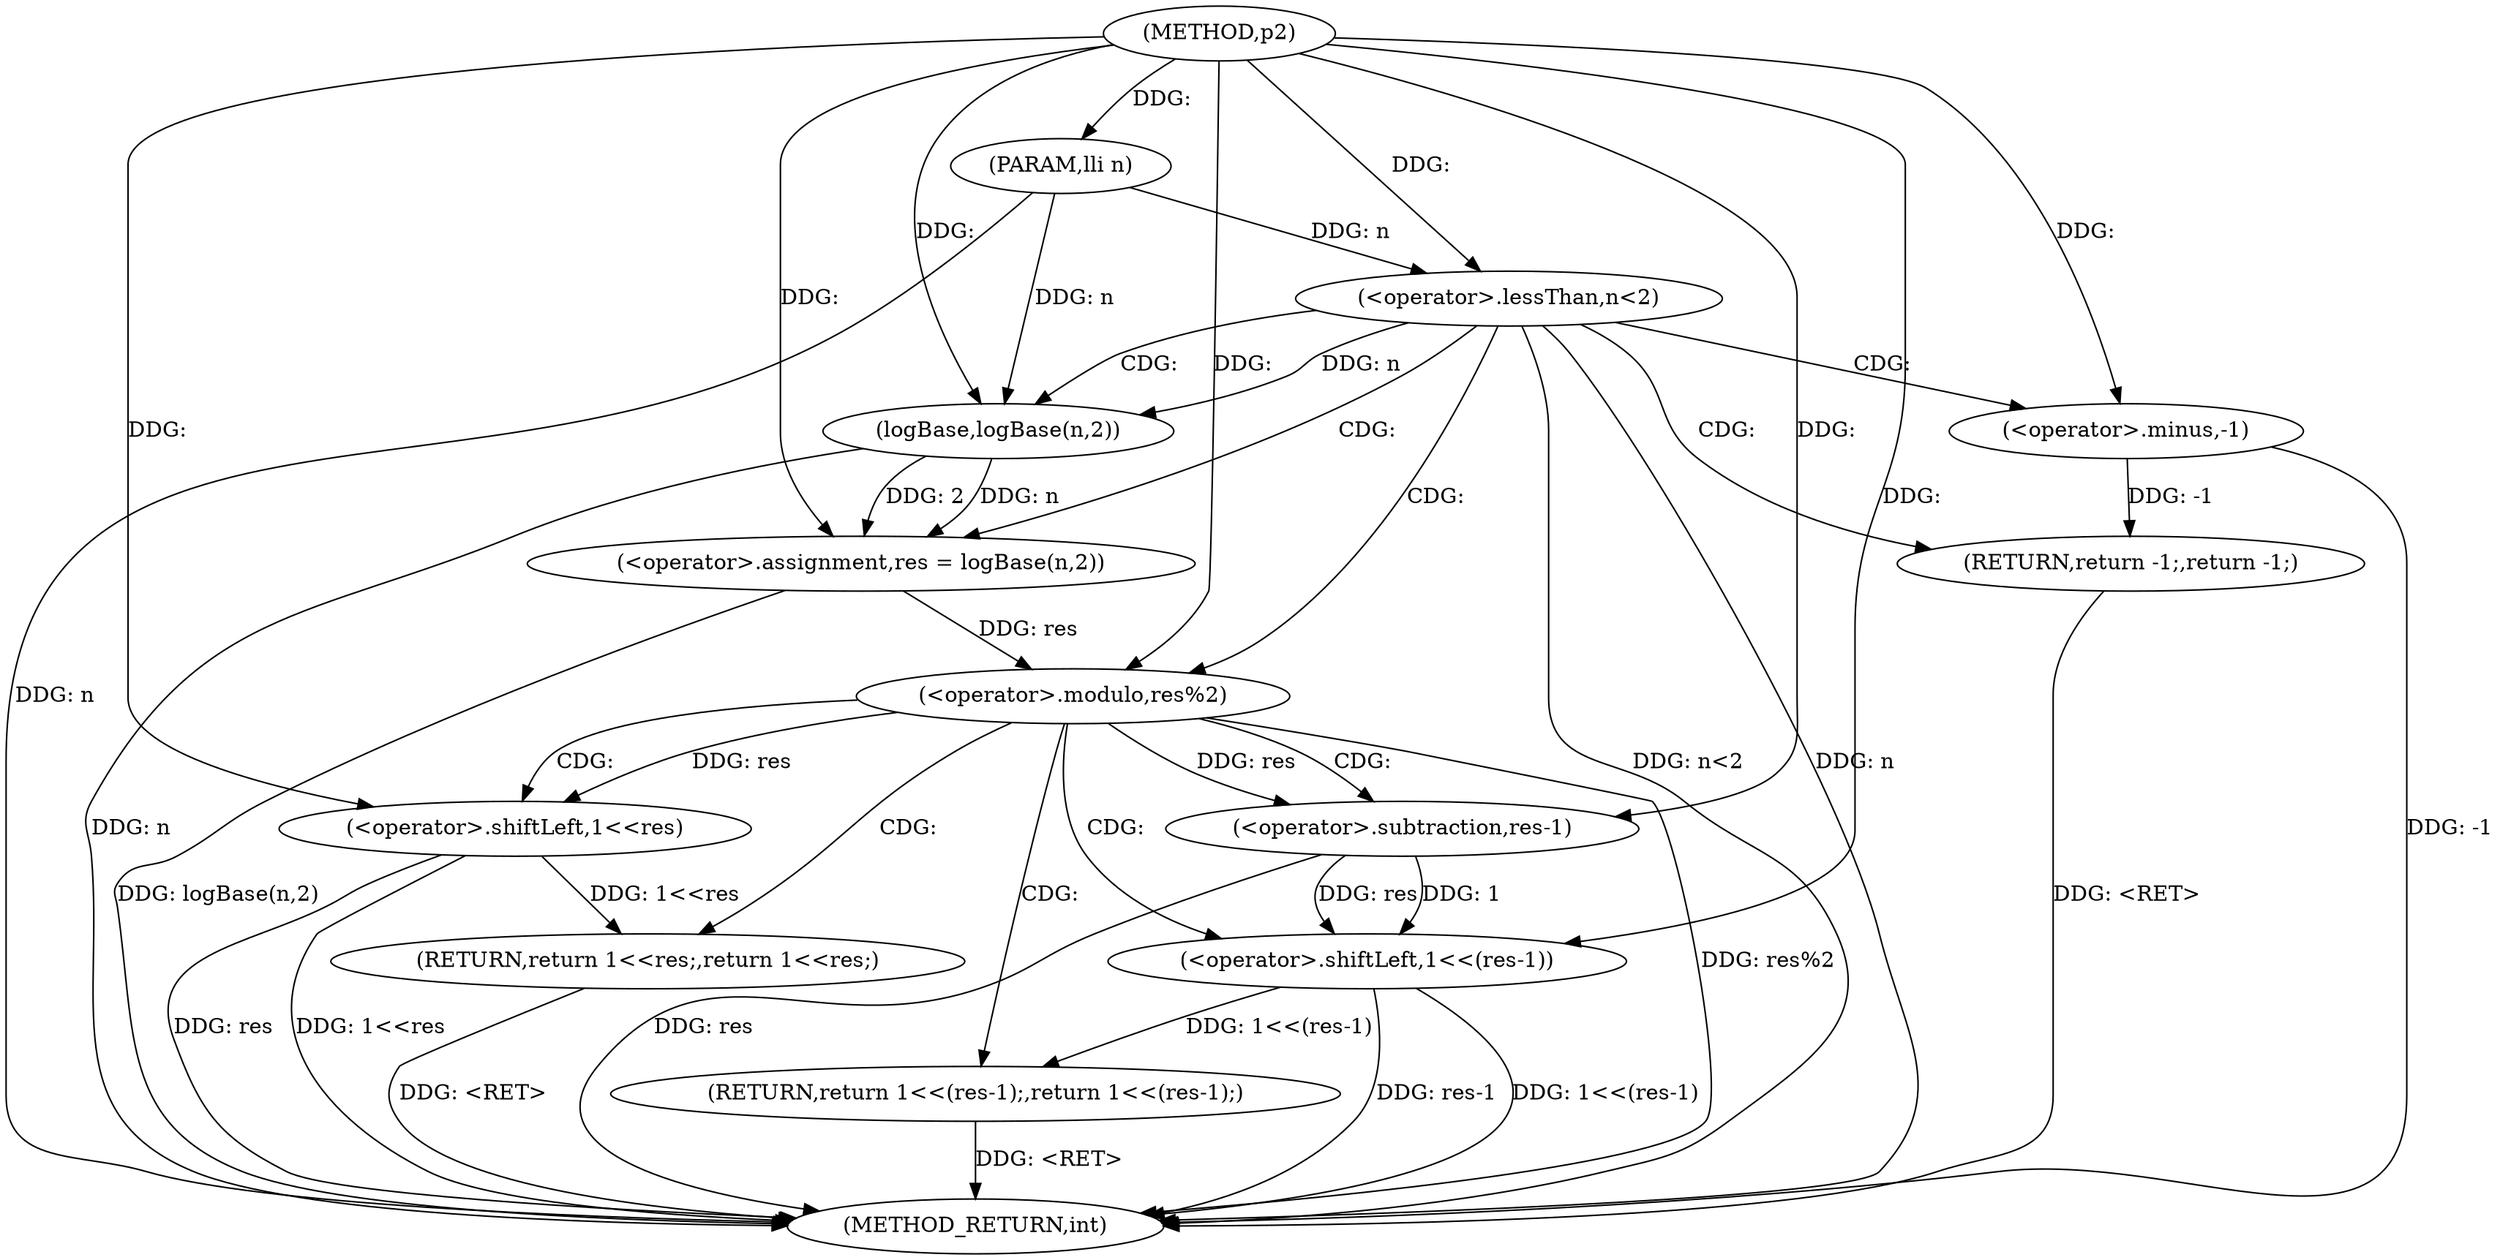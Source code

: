 digraph "p2" {  
"1000637" [label = "(METHOD,p2)" ]
"1000667" [label = "(METHOD_RETURN,int)" ]
"1000638" [label = "(PARAM,lli n)" ]
"1000648" [label = "(<operator>.assignment,res = logBase(n,2))" ]
"1000661" [label = "(RETURN,return 1<<(res-1);,return 1<<(res-1);)" ]
"1000641" [label = "(<operator>.lessThan,n<2)" ]
"1000644" [label = "(RETURN,return -1;,return -1;)" ]
"1000654" [label = "(<operator>.modulo,res%2)" ]
"1000657" [label = "(RETURN,return 1<<res;,return 1<<res;)" ]
"1000662" [label = "(<operator>.shiftLeft,1<<(res-1))" ]
"1000645" [label = "(<operator>.minus,-1)" ]
"1000650" [label = "(logBase,logBase(n,2))" ]
"1000658" [label = "(<operator>.shiftLeft,1<<res)" ]
"1000664" [label = "(<operator>.subtraction,res-1)" ]
  "1000661" -> "1000667"  [ label = "DDG: <RET>"] 
  "1000657" -> "1000667"  [ label = "DDG: <RET>"] 
  "1000644" -> "1000667"  [ label = "DDG: <RET>"] 
  "1000638" -> "1000667"  [ label = "DDG: n"] 
  "1000641" -> "1000667"  [ label = "DDG: n"] 
  "1000641" -> "1000667"  [ label = "DDG: n<2"] 
  "1000650" -> "1000667"  [ label = "DDG: n"] 
  "1000648" -> "1000667"  [ label = "DDG: logBase(n,2)"] 
  "1000654" -> "1000667"  [ label = "DDG: res%2"] 
  "1000664" -> "1000667"  [ label = "DDG: res"] 
  "1000662" -> "1000667"  [ label = "DDG: res-1"] 
  "1000662" -> "1000667"  [ label = "DDG: 1<<(res-1)"] 
  "1000658" -> "1000667"  [ label = "DDG: res"] 
  "1000658" -> "1000667"  [ label = "DDG: 1<<res"] 
  "1000645" -> "1000667"  [ label = "DDG: -1"] 
  "1000637" -> "1000638"  [ label = "DDG: "] 
  "1000650" -> "1000648"  [ label = "DDG: 2"] 
  "1000650" -> "1000648"  [ label = "DDG: n"] 
  "1000662" -> "1000661"  [ label = "DDG: 1<<(res-1)"] 
  "1000645" -> "1000644"  [ label = "DDG: -1"] 
  "1000637" -> "1000648"  [ label = "DDG: "] 
  "1000658" -> "1000657"  [ label = "DDG: 1<<res"] 
  "1000638" -> "1000641"  [ label = "DDG: n"] 
  "1000637" -> "1000641"  [ label = "DDG: "] 
  "1000641" -> "1000650"  [ label = "DDG: n"] 
  "1000638" -> "1000650"  [ label = "DDG: n"] 
  "1000637" -> "1000650"  [ label = "DDG: "] 
  "1000648" -> "1000654"  [ label = "DDG: res"] 
  "1000637" -> "1000654"  [ label = "DDG: "] 
  "1000637" -> "1000662"  [ label = "DDG: "] 
  "1000664" -> "1000662"  [ label = "DDG: res"] 
  "1000664" -> "1000662"  [ label = "DDG: 1"] 
  "1000637" -> "1000645"  [ label = "DDG: "] 
  "1000637" -> "1000658"  [ label = "DDG: "] 
  "1000654" -> "1000658"  [ label = "DDG: res"] 
  "1000654" -> "1000664"  [ label = "DDG: res"] 
  "1000637" -> "1000664"  [ label = "DDG: "] 
  "1000641" -> "1000650"  [ label = "CDG: "] 
  "1000641" -> "1000645"  [ label = "CDG: "] 
  "1000641" -> "1000644"  [ label = "CDG: "] 
  "1000641" -> "1000654"  [ label = "CDG: "] 
  "1000641" -> "1000648"  [ label = "CDG: "] 
  "1000654" -> "1000657"  [ label = "CDG: "] 
  "1000654" -> "1000658"  [ label = "CDG: "] 
  "1000654" -> "1000661"  [ label = "CDG: "] 
  "1000654" -> "1000662"  [ label = "CDG: "] 
  "1000654" -> "1000664"  [ label = "CDG: "] 
}
